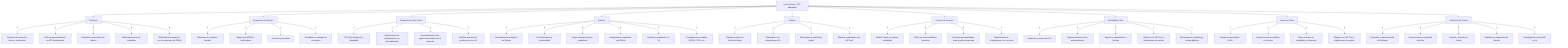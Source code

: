 graph TD;
  A[Lean Canvas - ATS Adaptable] --> B[Problema]
  B -->|1| B1[Procesos de selección lentos e ineficientes]
  B -->|2| B2[Falta de personalización en ATS tradicionales]
  B -->|3| B3[Descartes innecesarios de talento]
  B -->|4| B4[Mala experiencia del candidato]
  B -->|5| B5[Dificultad de integración con herramientas de RRHH]

  A --> C[Segmentos de Clientes]
  C -->|1| C1[Empresas de cualquier tamaño]
  C -->|2| C2[Equipos de RRHH y reclutadores]
  C -->|3| C3[Gerentes y directivos]
  C -->|4| C4[Candidatos en búsqueda de empleo]

  A --> D[Propuesta de Valor Única]
  D -->|1| D1[ATS ágil, inteligente y adaptable]
  D -->|2| D2[Optimización del reclutamiento con automatización]
  D -->|3| D3[Personalización total según necesidades de la empresa]
  D -->|4| D4[Analítica avanzada y predicciones con IA]

  A --> E[Solución]
  E -->|1| E1[Automatización inteligente del filtrado]
  E -->|2| E2[Personalización y modularidad]
  E -->|3| E3[Mejor experiencia para candidatos]
  E -->|4| E4[Integraciones avanzadas con RRHH]
  E -->|5| E5[Analítica y predicción con IA]
  E -->|6| E6[Cumplimiento normativo GDPR, CCPA, etc.]

  A --> F[Canales]
  F -->|1| F1[Plataforma web con interfaz intuitiva]
  F -->|2| F2[Marketplace de integraciones API]
  F -->|3| F3[Estrategias de marketing digital]
  F -->|4| F4[Alianzas estratégicas con HR Tech]

  A --> G[Fuentes de Ingresos]
  G -->|1| G1[Modelo SaaS con planes escalables]
  G -->|2| G2[Cobro por funcionalidades premium]
  G -->|3| G3[Licencias personalizadas para grandes empresas]
  G -->|4| G4[Monetización de integraciones con terceros]

  A --> H[Actividades Clave]
  H -->|1| H1[Desarrollo y mejora del ATS]
  H -->|2| H2[Implementación de IA y automatización]
  H -->|3| H3[Soporte y capacitación a clientes]
  H -->|4| H4[Alianzas con HR Tech y plataformas de empleo]
  H -->|5| H5[Estrategias de marketing y ventas digitales]

  A --> I[Recursos Clave]
  I -->|1| I1[Equipo de desarrollo y UX/UI]
  I -->|2| I2[Infraestructura tecnológica en la nube]
  I -->|3| I3[Base de datos de candidatos y empresas]
  I -->|4| I4[Alianzas con HR Tech y plataformas de empleo]

  A --> J[Estructura de Costos]
  J -->|1| J1[Desarrollo y mantenimiento del software]
  J -->|2| J2[Infraestructura y seguridad de datos]
  J -->|3| J3[Soporte y atención al cliente]
  J -->|4| J4[Marketing y adquisición de clientes]
  J -->|5| J5[Investigación y desarrollo en IA]